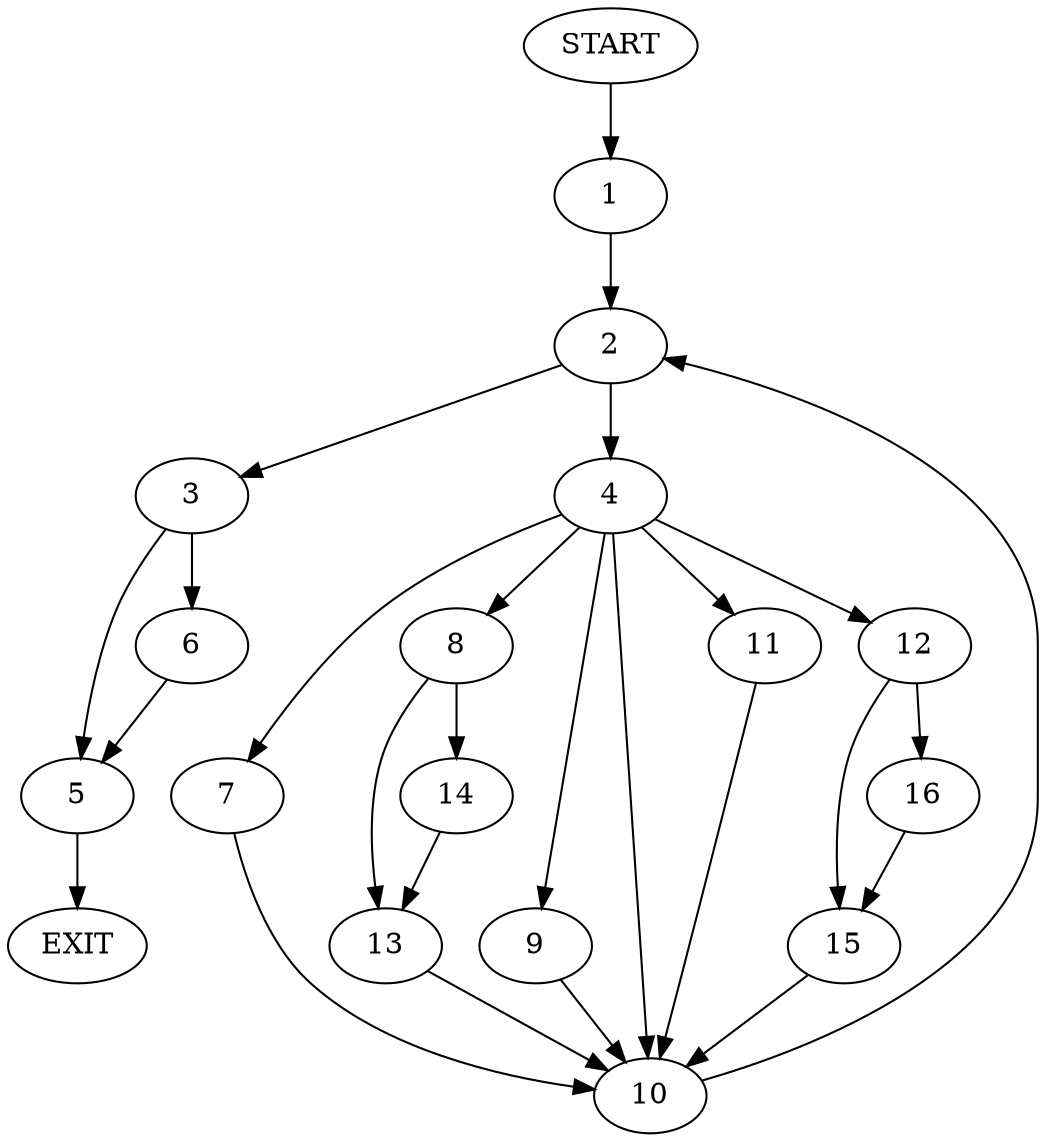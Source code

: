 digraph {
0 [label="START"]
17 [label="EXIT"]
0 -> 1
1 -> 2
2 -> 3
2 -> 4
3 -> 5
3 -> 6
4 -> 7
4 -> 8
4 -> 9
4 -> 10
4 -> 11
4 -> 12
9 -> 10
7 -> 10
8 -> 13
8 -> 14
11 -> 10
12 -> 15
12 -> 16
10 -> 2
13 -> 10
14 -> 13
16 -> 15
15 -> 10
5 -> 17
6 -> 5
}
